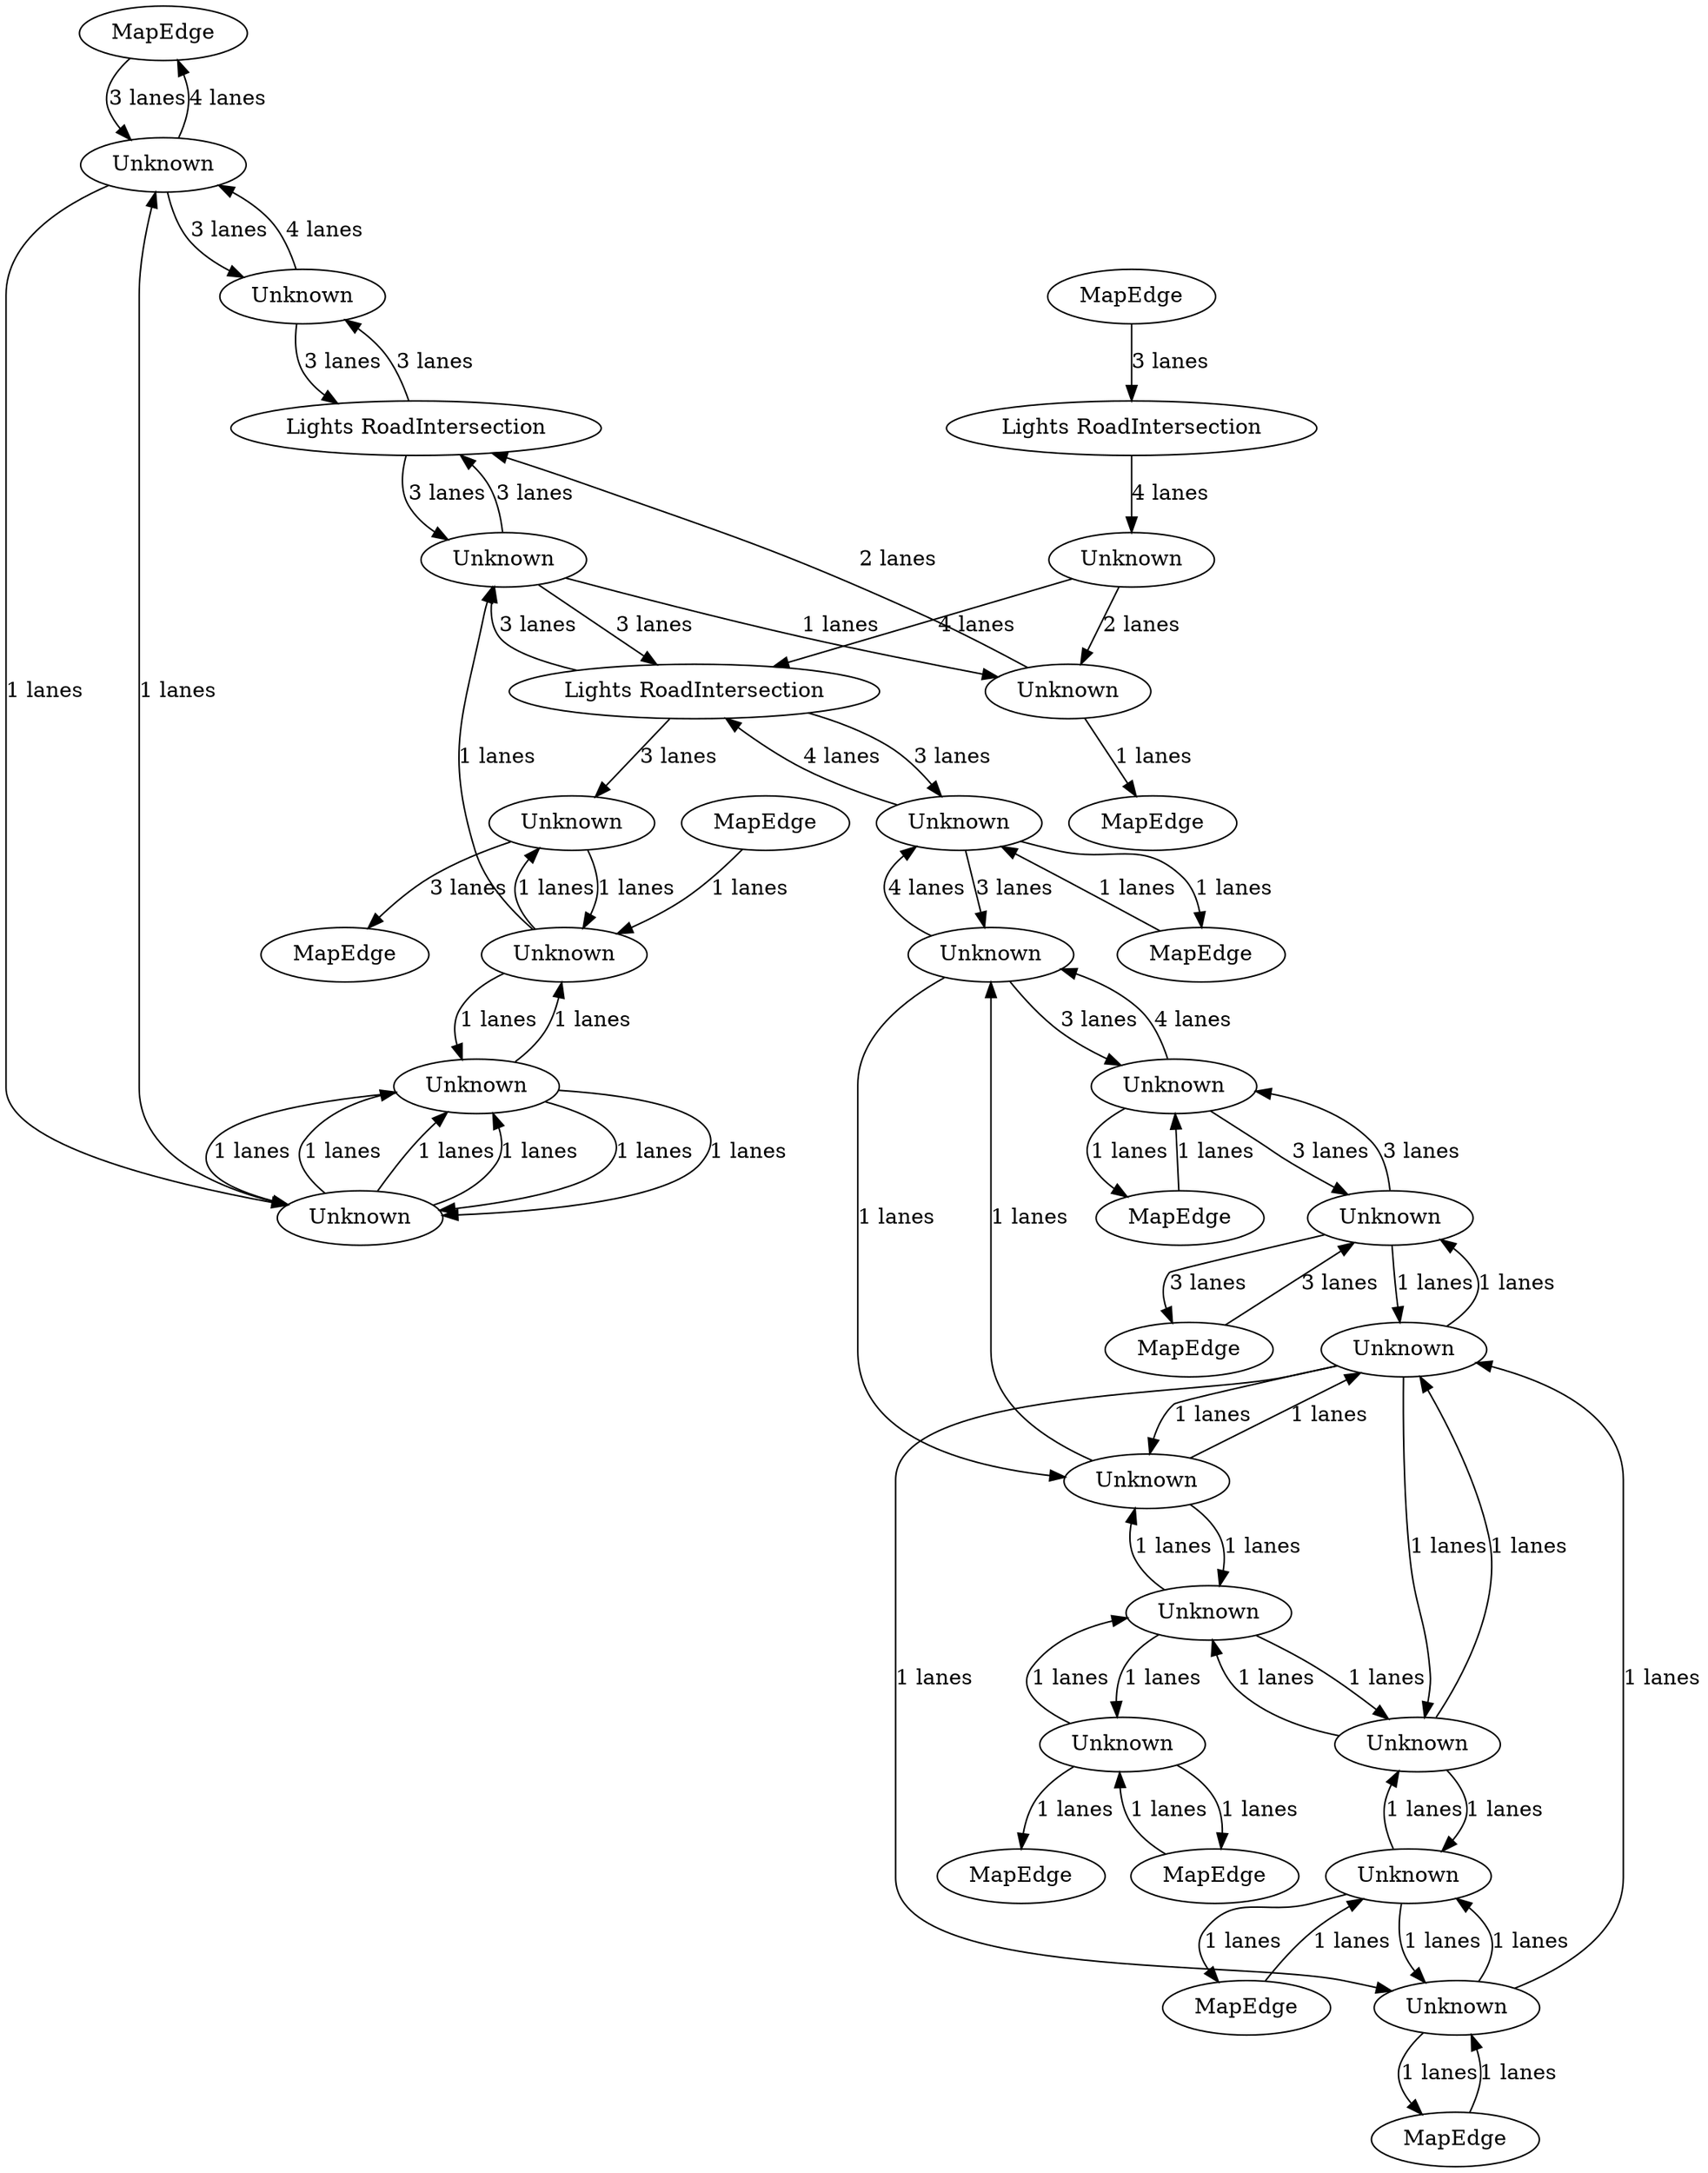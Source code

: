 digraph {
    0 [ label = "MapEdge" ]
    1 [ label = "Unknown" ]
    2 [ label = "Unknown" ]
    3 [ label = "Unknown" ]
    4 [ label = "Unknown" ]
    5 [ label = "MapEdge" ]
    6 [ label = "Unknown" ]
    7 [ label = "Lights RoadIntersection" ]
    8 [ label = "MapEdge" ]
    9 [ label = "Unknown" ]
    10 [ label = "Unknown" ]
    11 [ label = "Lights RoadIntersection" ]
    12 [ label = "Unknown" ]
    13 [ label = "Unknown" ]
    14 [ label = "Lights RoadIntersection" ]
    15 [ label = "MapEdge" ]
    16 [ label = "MapEdge" ]
    17 [ label = "MapEdge" ]
    18 [ label = "Unknown" ]
    19 [ label = "Unknown" ]
    20 [ label = "Unknown" ]
    21 [ label = "Unknown" ]
    22 [ label = "MapEdge" ]
    23 [ label = "Unknown" ]
    24 [ label = "Unknown" ]
    25 [ label = "MapEdge" ]
    26 [ label = "Unknown" ]
    27 [ label = "Unknown" ]
    28 [ label = "Unknown" ]
    29 [ label = "Unknown" ]
    30 [ label = "Unknown" ]
    31 [ label = "MapEdge" ]
    32 [ label = "MapEdge" ]
    33 [ label = "MapEdge" ]
    34 [ label = "MapEdge" ]
    25 -> 24 [ label = "1 lanes" ]
    24 -> 25 [ label = "1 lanes" ]
    17 -> 18 [ label = "1 lanes" ]
    18 -> 17 [ label = "1 lanes" ]
    18 -> 19 [ label = "3 lanes" ]
    19 -> 18 [ label = "4 lanes" ]
    19 -> 24 [ label = "3 lanes" ]
    24 -> 19 [ label = "4 lanes" ]
    9 -> 8 [ label = "3 lanes" ]
    14 -> 13 [ label = "4 lanes" ]
    13 -> 11 [ label = "4 lanes" ]
    16 -> 14 [ label = "3 lanes" ]
    24 -> 28 [ label = "3 lanes" ]
    28 -> 24 [ label = "3 lanes" ]
    28 -> 34 [ label = "3 lanes" ]
    34 -> 28 [ label = "3 lanes" ]
    11 -> 9 [ label = "3 lanes" ]
    13 -> 12 [ label = "2 lanes" ]
    12 -> 7 [ label = "2 lanes" ]
    11 -> 18 [ label = "3 lanes" ]
    18 -> 11 [ label = "4 lanes" ]
    3 -> 7 [ label = "3 lanes" ]
    7 -> 3 [ label = "3 lanes" ]
    0 -> 1 [ label = "3 lanes" ]
    1 -> 0 [ label = "4 lanes" ]
    1 -> 3 [ label = "3 lanes" ]
    3 -> 1 [ label = "4 lanes" ]
    12 -> 15 [ label = "1 lanes" ]
    10 -> 12 [ label = "1 lanes" ]
    6 -> 10 [ label = "1 lanes" ]
    5 -> 6 [ label = "1 lanes" ]
    32 -> 29 [ label = "1 lanes" ]
    29 -> 32 [ label = "1 lanes" ]
    29 -> 26 [ label = "1 lanes" ]
    26 -> 29 [ label = "1 lanes" ]
    26 -> 21 [ label = "1 lanes" ]
    21 -> 26 [ label = "1 lanes" ]
    21 -> 20 [ label = "1 lanes" ]
    20 -> 21 [ label = "1 lanes" ]
    20 -> 31 [ label = "1 lanes" ]
    31 -> 20 [ label = "1 lanes" ]
    20 -> 22 [ label = "1 lanes" ]
    7 -> 10 [ label = "3 lanes" ]
    10 -> 7 [ label = "3 lanes" ]
    10 -> 11 [ label = "3 lanes" ]
    11 -> 10 [ label = "3 lanes" ]
    1 -> 2 [ label = "1 lanes" ]
    2 -> 1 [ label = "1 lanes" ]
    2 -> 4 [ label = "1 lanes" ]
    4 -> 2 [ label = "1 lanes" ]
    2 -> 4 [ label = "1 lanes" ]
    4 -> 2 [ label = "1 lanes" ]
    4 -> 6 [ label = "1 lanes" ]
    6 -> 4 [ label = "1 lanes" ]
    6 -> 9 [ label = "1 lanes" ]
    9 -> 6 [ label = "1 lanes" ]
    2 -> 4 [ label = "1 lanes" ]
    4 -> 2 [ label = "1 lanes" ]
    19 -> 23 [ label = "1 lanes" ]
    23 -> 19 [ label = "1 lanes" ]
    23 -> 27 [ label = "1 lanes" ]
    27 -> 23 [ label = "1 lanes" ]
    27 -> 30 [ label = "1 lanes" ]
    30 -> 27 [ label = "1 lanes" ]
    30 -> 33 [ label = "1 lanes" ]
    33 -> 30 [ label = "1 lanes" ]
    28 -> 27 [ label = "1 lanes" ]
    27 -> 28 [ label = "1 lanes" ]
    27 -> 26 [ label = "1 lanes" ]
    26 -> 27 [ label = "1 lanes" ]
    23 -> 21 [ label = "1 lanes" ]
    21 -> 23 [ label = "1 lanes" ]
    30 -> 29 [ label = "1 lanes" ]
    29 -> 30 [ label = "1 lanes" ]
}

